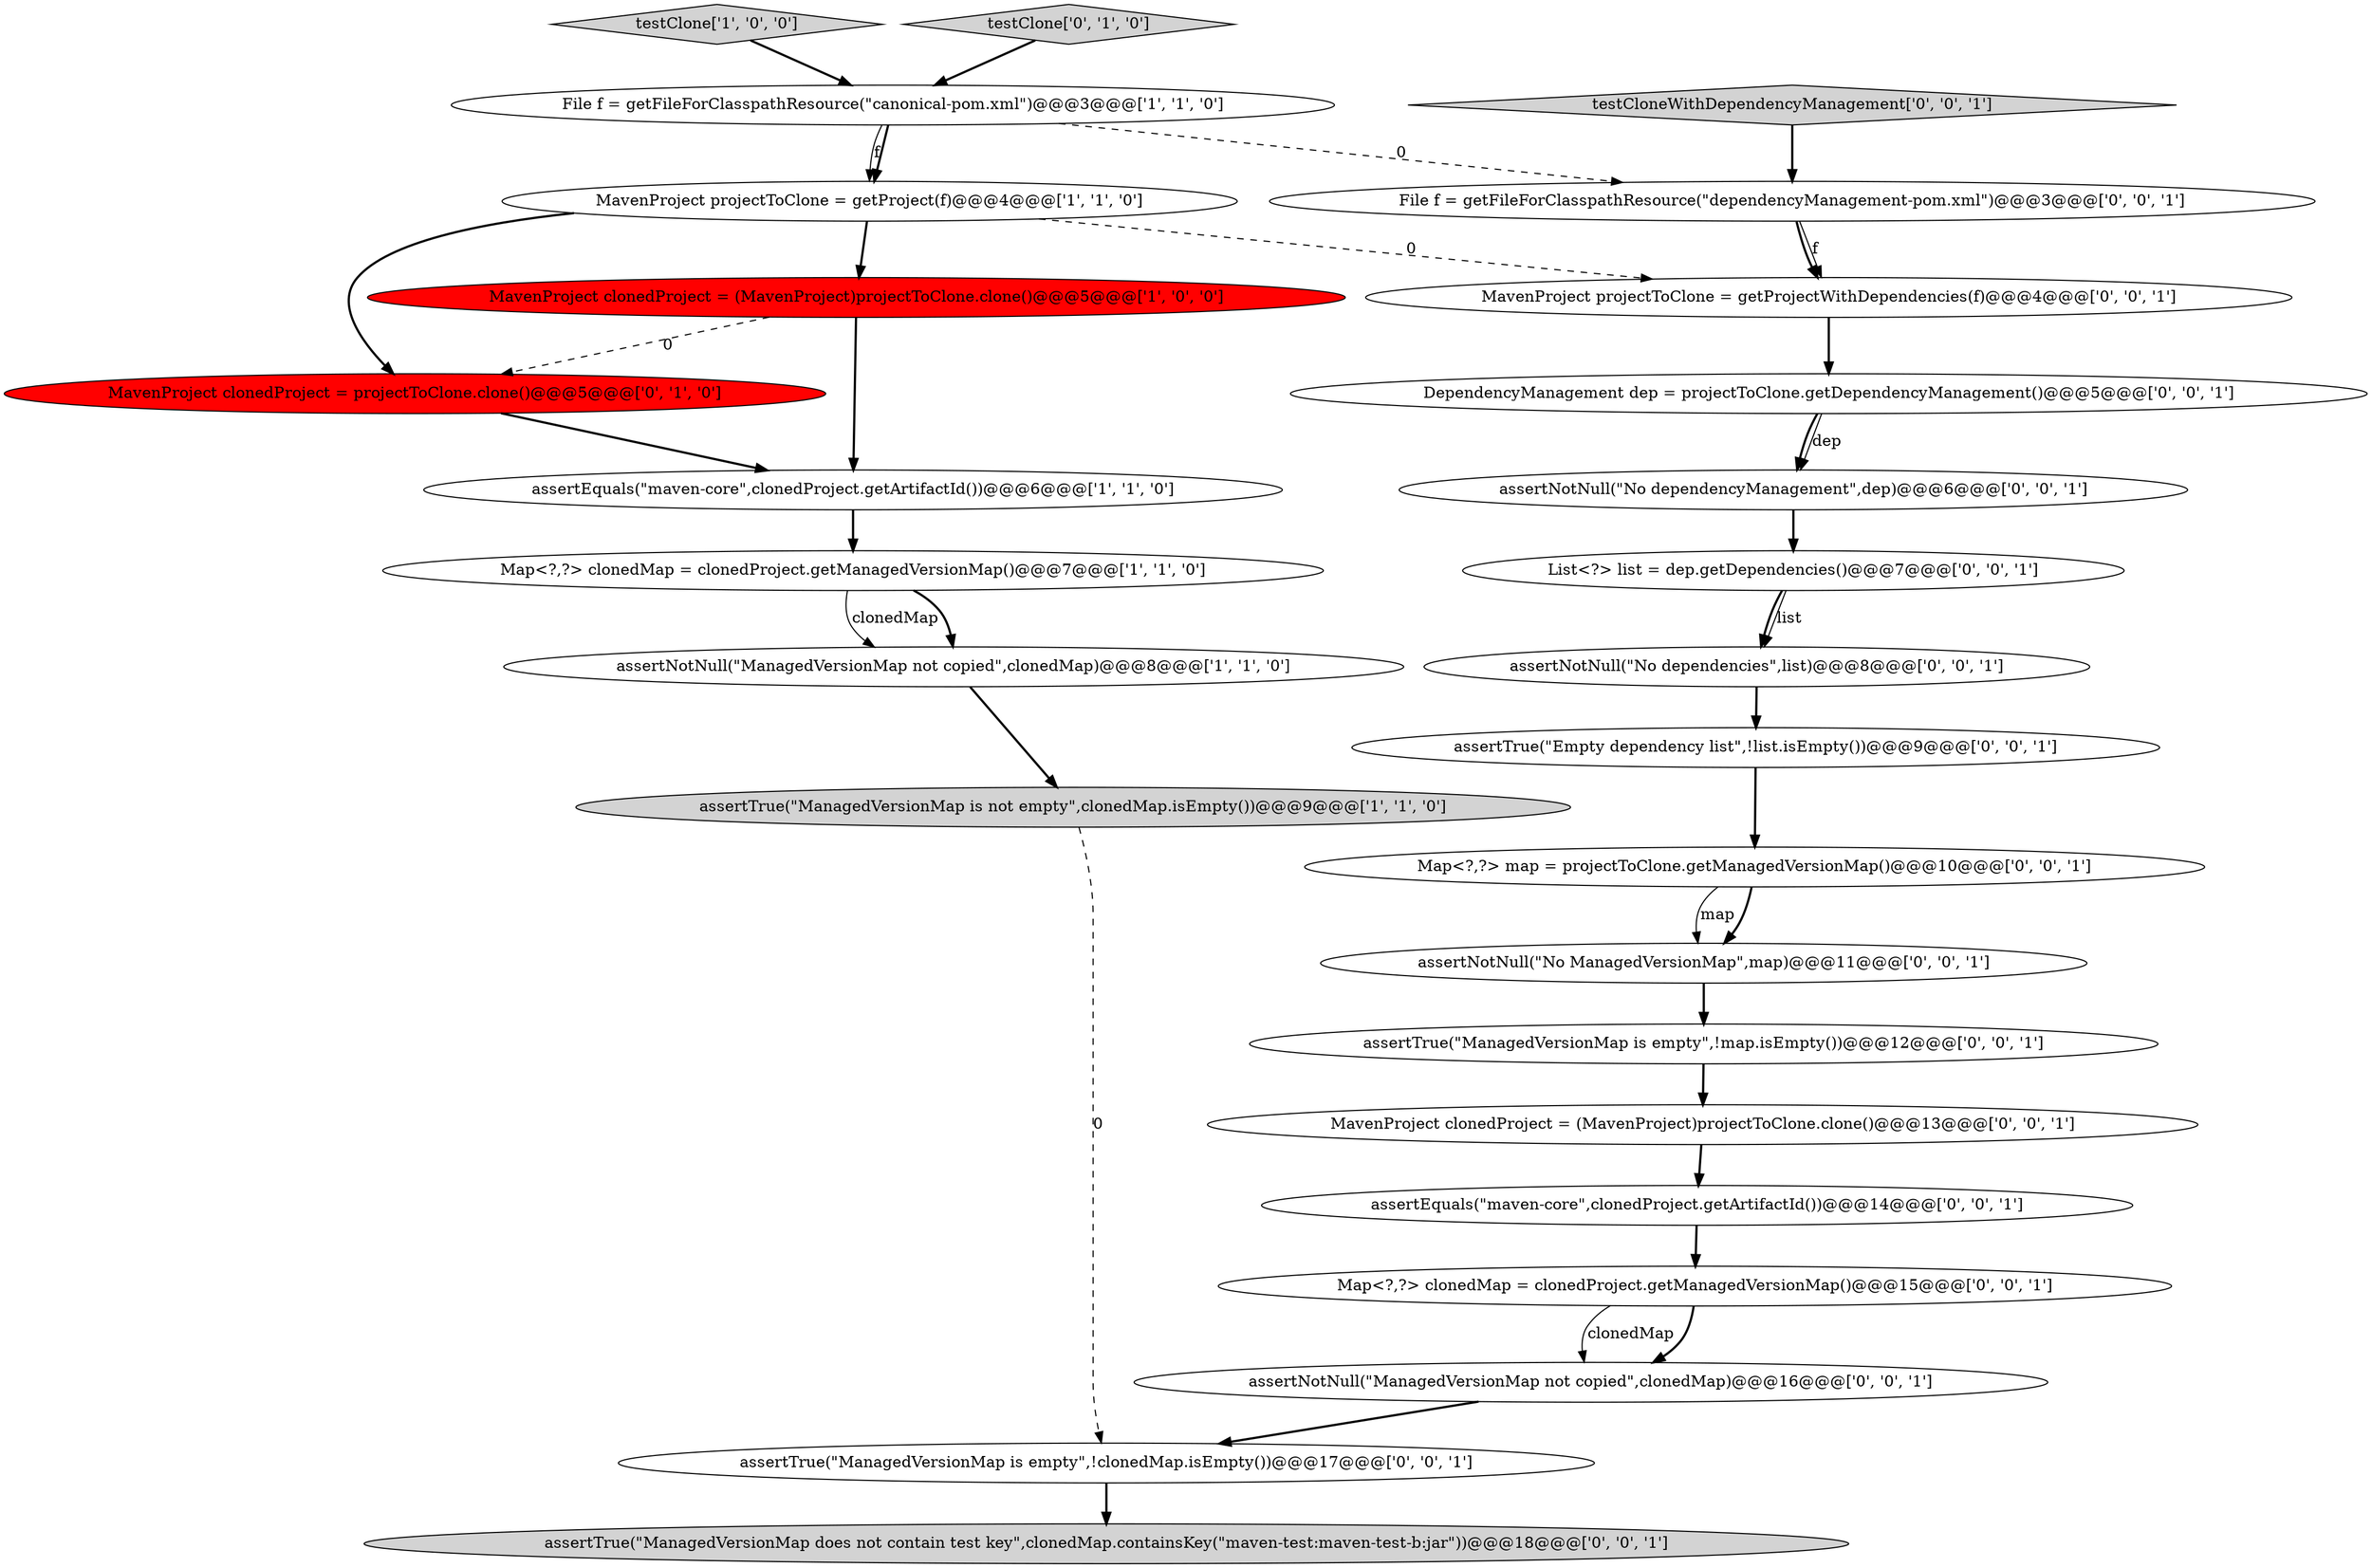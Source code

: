 digraph {
4 [style = filled, label = "testClone['1', '0', '0']", fillcolor = lightgray, shape = diamond image = "AAA0AAABBB1BBB"];
20 [style = filled, label = "assertNotNull(\"No ManagedVersionMap\",map)@@@11@@@['0', '0', '1']", fillcolor = white, shape = ellipse image = "AAA0AAABBB3BBB"];
6 [style = filled, label = "assertNotNull(\"ManagedVersionMap not copied\",clonedMap)@@@8@@@['1', '1', '0']", fillcolor = white, shape = ellipse image = "AAA0AAABBB1BBB"];
17 [style = filled, label = "MavenProject projectToClone = getProjectWithDependencies(f)@@@4@@@['0', '0', '1']", fillcolor = white, shape = ellipse image = "AAA0AAABBB3BBB"];
23 [style = filled, label = "List<?> list = dep.getDependencies()@@@7@@@['0', '0', '1']", fillcolor = white, shape = ellipse image = "AAA0AAABBB3BBB"];
21 [style = filled, label = "assertTrue(\"ManagedVersionMap is empty\",!map.isEmpty())@@@12@@@['0', '0', '1']", fillcolor = white, shape = ellipse image = "AAA0AAABBB3BBB"];
8 [style = filled, label = "MavenProject clonedProject = projectToClone.clone()@@@5@@@['0', '1', '0']", fillcolor = red, shape = ellipse image = "AAA1AAABBB2BBB"];
3 [style = filled, label = "Map<?,?> clonedMap = clonedProject.getManagedVersionMap()@@@7@@@['1', '1', '0']", fillcolor = white, shape = ellipse image = "AAA0AAABBB1BBB"];
16 [style = filled, label = "File f = getFileForClasspathResource(\"dependencyManagement-pom.xml\")@@@3@@@['0', '0', '1']", fillcolor = white, shape = ellipse image = "AAA0AAABBB3BBB"];
15 [style = filled, label = "assertNotNull(\"ManagedVersionMap not copied\",clonedMap)@@@16@@@['0', '0', '1']", fillcolor = white, shape = ellipse image = "AAA0AAABBB3BBB"];
2 [style = filled, label = "assertEquals(\"maven-core\",clonedProject.getArtifactId())@@@6@@@['1', '1', '0']", fillcolor = white, shape = ellipse image = "AAA0AAABBB1BBB"];
11 [style = filled, label = "assertEquals(\"maven-core\",clonedProject.getArtifactId())@@@14@@@['0', '0', '1']", fillcolor = white, shape = ellipse image = "AAA0AAABBB3BBB"];
7 [style = filled, label = "assertTrue(\"ManagedVersionMap is not empty\",clonedMap.isEmpty())@@@9@@@['1', '1', '0']", fillcolor = lightgray, shape = ellipse image = "AAA0AAABBB1BBB"];
0 [style = filled, label = "MavenProject clonedProject = (MavenProject)projectToClone.clone()@@@5@@@['1', '0', '0']", fillcolor = red, shape = ellipse image = "AAA1AAABBB1BBB"];
19 [style = filled, label = "assertTrue(\"ManagedVersionMap does not contain test key\",clonedMap.containsKey(\"maven-test:maven-test-b:jar\"))@@@18@@@['0', '0', '1']", fillcolor = lightgray, shape = ellipse image = "AAA0AAABBB3BBB"];
18 [style = filled, label = "Map<?,?> clonedMap = clonedProject.getManagedVersionMap()@@@15@@@['0', '0', '1']", fillcolor = white, shape = ellipse image = "AAA0AAABBB3BBB"];
10 [style = filled, label = "assertNotNull(\"No dependencies\",list)@@@8@@@['0', '0', '1']", fillcolor = white, shape = ellipse image = "AAA0AAABBB3BBB"];
14 [style = filled, label = "assertTrue(\"Empty dependency list\",!list.isEmpty())@@@9@@@['0', '0', '1']", fillcolor = white, shape = ellipse image = "AAA0AAABBB3BBB"];
9 [style = filled, label = "testClone['0', '1', '0']", fillcolor = lightgray, shape = diamond image = "AAA0AAABBB2BBB"];
26 [style = filled, label = "DependencyManagement dep = projectToClone.getDependencyManagement()@@@5@@@['0', '0', '1']", fillcolor = white, shape = ellipse image = "AAA0AAABBB3BBB"];
13 [style = filled, label = "testCloneWithDependencyManagement['0', '0', '1']", fillcolor = lightgray, shape = diamond image = "AAA0AAABBB3BBB"];
1 [style = filled, label = "MavenProject projectToClone = getProject(f)@@@4@@@['1', '1', '0']", fillcolor = white, shape = ellipse image = "AAA0AAABBB1BBB"];
22 [style = filled, label = "Map<?,?> map = projectToClone.getManagedVersionMap()@@@10@@@['0', '0', '1']", fillcolor = white, shape = ellipse image = "AAA0AAABBB3BBB"];
12 [style = filled, label = "MavenProject clonedProject = (MavenProject)projectToClone.clone()@@@13@@@['0', '0', '1']", fillcolor = white, shape = ellipse image = "AAA0AAABBB3BBB"];
24 [style = filled, label = "assertNotNull(\"No dependencyManagement\",dep)@@@6@@@['0', '0', '1']", fillcolor = white, shape = ellipse image = "AAA0AAABBB3BBB"];
5 [style = filled, label = "File f = getFileForClasspathResource(\"canonical-pom.xml\")@@@3@@@['1', '1', '0']", fillcolor = white, shape = ellipse image = "AAA0AAABBB1BBB"];
25 [style = filled, label = "assertTrue(\"ManagedVersionMap is empty\",!clonedMap.isEmpty())@@@17@@@['0', '0', '1']", fillcolor = white, shape = ellipse image = "AAA0AAABBB3BBB"];
17->26 [style = bold, label=""];
1->8 [style = bold, label=""];
5->1 [style = solid, label="f"];
10->14 [style = bold, label=""];
16->17 [style = solid, label="f"];
15->25 [style = bold, label=""];
3->6 [style = solid, label="clonedMap"];
2->3 [style = bold, label=""];
0->2 [style = bold, label=""];
12->11 [style = bold, label=""];
14->22 [style = bold, label=""];
18->15 [style = bold, label=""];
3->6 [style = bold, label=""];
1->0 [style = bold, label=""];
16->17 [style = bold, label=""];
26->24 [style = bold, label=""];
13->16 [style = bold, label=""];
11->18 [style = bold, label=""];
21->12 [style = bold, label=""];
20->21 [style = bold, label=""];
5->16 [style = dashed, label="0"];
5->1 [style = bold, label=""];
1->17 [style = dashed, label="0"];
8->2 [style = bold, label=""];
22->20 [style = bold, label=""];
22->20 [style = solid, label="map"];
25->19 [style = bold, label=""];
23->10 [style = bold, label=""];
9->5 [style = bold, label=""];
7->25 [style = dashed, label="0"];
0->8 [style = dashed, label="0"];
23->10 [style = solid, label="list"];
26->24 [style = solid, label="dep"];
6->7 [style = bold, label=""];
4->5 [style = bold, label=""];
18->15 [style = solid, label="clonedMap"];
24->23 [style = bold, label=""];
}
